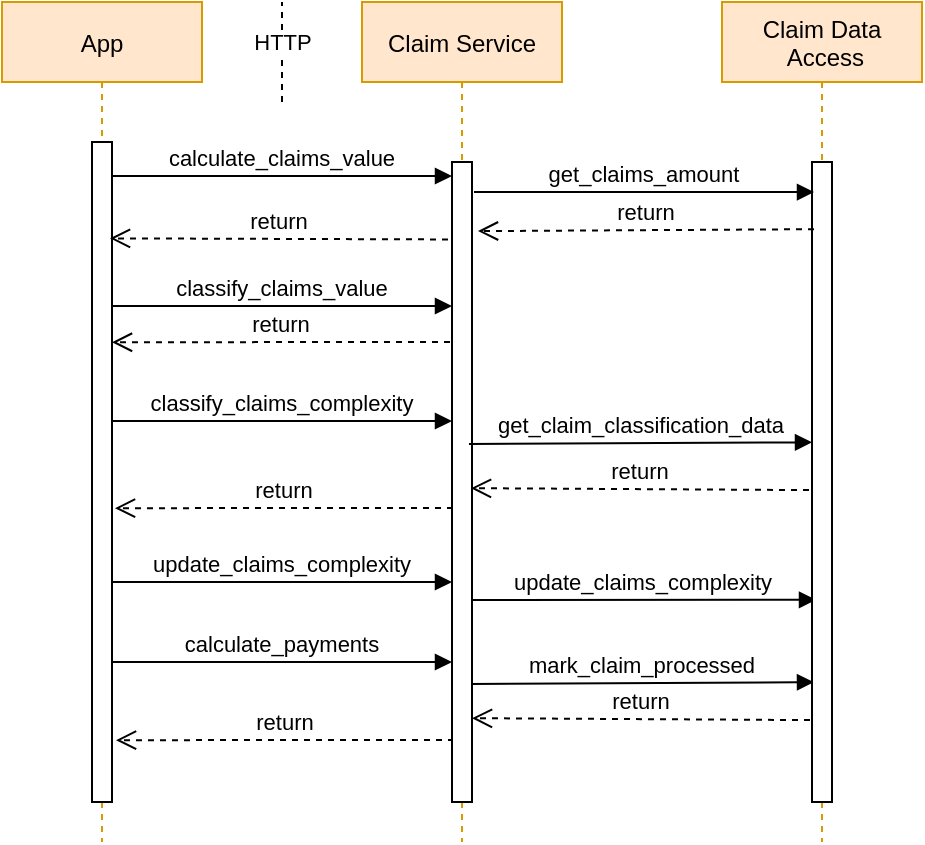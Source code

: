 <mxfile version="16.2.4" type="device"><diagram id="kgpKYQtTHZ0yAKxKKP6v" name="Page-1"><mxGraphModel dx="1038" dy="564" grid="1" gridSize="10" guides="1" tooltips="1" connect="1" arrows="1" fold="1" page="1" pageScale="1" pageWidth="850" pageHeight="1100" math="0" shadow="0"><root><mxCell id="0"/><mxCell id="1" parent="0"/><mxCell id="3nuBFxr9cyL0pnOWT2aG-1" value="App" style="shape=umlLifeline;perimeter=lifelinePerimeter;container=1;collapsible=0;recursiveResize=0;rounded=0;shadow=0;strokeWidth=1;fillColor=#ffe6cc;strokeColor=#d79b00;" parent="1" vertex="1"><mxGeometry x="120" y="80" width="100" height="420" as="geometry"/></mxCell><mxCell id="3nuBFxr9cyL0pnOWT2aG-2" value="" style="points=[];perimeter=orthogonalPerimeter;rounded=0;shadow=0;strokeWidth=1;" parent="3nuBFxr9cyL0pnOWT2aG-1" vertex="1"><mxGeometry x="45" y="70" width="10" height="330" as="geometry"/></mxCell><mxCell id="Dii6-qObTT60-UXcQ0nE-6" value="classify_claims_value" style="verticalAlign=bottom;endArrow=block;entryX=0;entryY=0;shadow=0;strokeWidth=1;" edge="1" parent="3nuBFxr9cyL0pnOWT2aG-1"><mxGeometry relative="1" as="geometry"><mxPoint x="55" y="152.0" as="sourcePoint"/><mxPoint x="225" y="152.0" as="targetPoint"/></mxGeometry></mxCell><mxCell id="Dii6-qObTT60-UXcQ0nE-14" value="update_claims_complexity" style="verticalAlign=bottom;endArrow=block;entryX=0;entryY=0;shadow=0;strokeWidth=1;" edge="1" parent="3nuBFxr9cyL0pnOWT2aG-1"><mxGeometry relative="1" as="geometry"><mxPoint x="55" y="290.0" as="sourcePoint"/><mxPoint x="225" y="290.0" as="targetPoint"/></mxGeometry></mxCell><mxCell id="Dii6-qObTT60-UXcQ0nE-15" value="update_claims_complexity" style="verticalAlign=bottom;endArrow=block;shadow=0;strokeWidth=1;exitX=0.9;exitY=0.119;exitDx=0;exitDy=0;exitPerimeter=0;entryX=0.2;entryY=0.684;entryDx=0;entryDy=0;entryPerimeter=0;" edge="1" parent="3nuBFxr9cyL0pnOWT2aG-1" target="Dii6-qObTT60-UXcQ0nE-2"><mxGeometry relative="1" as="geometry"><mxPoint x="234" y="299.04" as="sourcePoint"/><mxPoint x="406" y="298.08" as="targetPoint"/></mxGeometry></mxCell><mxCell id="Dii6-qObTT60-UXcQ0nE-16" value="calculate_payments" style="verticalAlign=bottom;endArrow=block;entryX=0;entryY=0;shadow=0;strokeWidth=1;" edge="1" parent="3nuBFxr9cyL0pnOWT2aG-1"><mxGeometry relative="1" as="geometry"><mxPoint x="55" y="330.0" as="sourcePoint"/><mxPoint x="225" y="330.0" as="targetPoint"/></mxGeometry></mxCell><mxCell id="Dii6-qObTT60-UXcQ0nE-17" value="mark_claim_processed" style="verticalAlign=bottom;endArrow=block;shadow=0;strokeWidth=1;exitX=0.9;exitY=0.119;exitDx=0;exitDy=0;exitPerimeter=0;entryX=0.1;entryY=0.113;entryDx=0;entryDy=0;entryPerimeter=0;" edge="1" parent="3nuBFxr9cyL0pnOWT2aG-1"><mxGeometry relative="1" as="geometry"><mxPoint x="234" y="341.04" as="sourcePoint"/><mxPoint x="406" y="340.08" as="targetPoint"/></mxGeometry></mxCell><mxCell id="Dii6-qObTT60-UXcQ0nE-18" value="return" style="verticalAlign=bottom;endArrow=open;dashed=1;endSize=8;exitX=-0.1;exitY=0.244;shadow=0;strokeWidth=1;exitDx=0;exitDy=0;exitPerimeter=0;entryX=1;entryY=0.238;entryDx=0;entryDy=0;entryPerimeter=0;" edge="1" parent="3nuBFxr9cyL0pnOWT2aG-1"><mxGeometry relative="1" as="geometry"><mxPoint x="235" y="358.08" as="targetPoint"/><mxPoint x="404" y="359.04" as="sourcePoint"/></mxGeometry></mxCell><mxCell id="Dii6-qObTT60-UXcQ0nE-19" value="return" style="verticalAlign=bottom;endArrow=open;dashed=1;endSize=8;shadow=0;strokeWidth=1;exitX=0.1;exitY=0.306;exitDx=0;exitDy=0;exitPerimeter=0;entryX=1.2;entryY=0.311;entryDx=0;entryDy=0;entryPerimeter=0;" edge="1" parent="3nuBFxr9cyL0pnOWT2aG-1"><mxGeometry relative="1" as="geometry"><mxPoint x="57" y="369.09" as="targetPoint"/><mxPoint x="226" y="368.96" as="sourcePoint"/></mxGeometry></mxCell><mxCell id="3nuBFxr9cyL0pnOWT2aG-5" value="&#xA;Claim Service&#xA;" style="shape=umlLifeline;perimeter=lifelinePerimeter;container=1;collapsible=0;recursiveResize=0;rounded=0;shadow=0;strokeWidth=1;fillColor=#ffe6cc;strokeColor=#d79b00;" parent="1" vertex="1"><mxGeometry x="300" y="80" width="100" height="420" as="geometry"/></mxCell><mxCell id="3nuBFxr9cyL0pnOWT2aG-6" value="" style="points=[];perimeter=orthogonalPerimeter;rounded=0;shadow=0;strokeWidth=1;" parent="3nuBFxr9cyL0pnOWT2aG-5" vertex="1"><mxGeometry x="45" y="80" width="10" height="320" as="geometry"/></mxCell><mxCell id="Dii6-qObTT60-UXcQ0nE-10" value="classify_claims_complexity" style="verticalAlign=bottom;endArrow=block;entryX=0;entryY=0;shadow=0;strokeWidth=1;" edge="1" parent="3nuBFxr9cyL0pnOWT2aG-5"><mxGeometry relative="1" as="geometry"><mxPoint x="-125" y="209.5" as="sourcePoint"/><mxPoint x="45" y="209.5" as="targetPoint"/></mxGeometry></mxCell><mxCell id="3nuBFxr9cyL0pnOWT2aG-8" value="calculate_claims_value" style="verticalAlign=bottom;endArrow=block;entryX=0;entryY=0;shadow=0;strokeWidth=1;" parent="1" edge="1"><mxGeometry relative="1" as="geometry"><mxPoint x="175" y="167.0" as="sourcePoint"/><mxPoint x="345" y="167.0" as="targetPoint"/></mxGeometry></mxCell><mxCell id="Dii6-qObTT60-UXcQ0nE-1" value="&#xA;&#xA;Claim Data&#xA; Access&#xA;&#xA;" style="shape=umlLifeline;perimeter=lifelinePerimeter;container=1;collapsible=0;recursiveResize=0;rounded=0;shadow=0;strokeWidth=1;fillColor=#ffe6cc;strokeColor=#d79b00;" vertex="1" parent="1"><mxGeometry x="480" y="80" width="100" height="420" as="geometry"/></mxCell><mxCell id="Dii6-qObTT60-UXcQ0nE-2" value="" style="points=[];perimeter=orthogonalPerimeter;rounded=0;shadow=0;strokeWidth=1;" vertex="1" parent="Dii6-qObTT60-UXcQ0nE-1"><mxGeometry x="45" y="80" width="10" height="320" as="geometry"/></mxCell><mxCell id="Dii6-qObTT60-UXcQ0nE-3" value="get_claims_amount" style="verticalAlign=bottom;endArrow=block;shadow=0;strokeWidth=1;entryX=0.1;entryY=0.047;entryDx=0;entryDy=0;entryPerimeter=0;exitX=1.1;exitY=0.047;exitDx=0;exitDy=0;exitPerimeter=0;" edge="1" parent="1" source="3nuBFxr9cyL0pnOWT2aG-6" target="Dii6-qObTT60-UXcQ0nE-2"><mxGeometry relative="1" as="geometry"><mxPoint x="370" y="178" as="sourcePoint"/><mxPoint x="480" y="179" as="targetPoint"/></mxGeometry></mxCell><mxCell id="Dii6-qObTT60-UXcQ0nE-4" value="return" style="verticalAlign=bottom;endArrow=open;dashed=1;endSize=8;exitX=0.1;exitY=0.105;shadow=0;strokeWidth=1;exitDx=0;exitDy=0;exitPerimeter=0;entryX=1.3;entryY=0.108;entryDx=0;entryDy=0;entryPerimeter=0;" edge="1" parent="1" source="Dii6-qObTT60-UXcQ0nE-2" target="3nuBFxr9cyL0pnOWT2aG-6"><mxGeometry relative="1" as="geometry"><mxPoint x="370" y="200" as="targetPoint"/><mxPoint x="520" y="200.0" as="sourcePoint"/></mxGeometry></mxCell><mxCell id="Dii6-qObTT60-UXcQ0nE-5" value="return" style="verticalAlign=bottom;endArrow=open;dashed=1;endSize=8;shadow=0;strokeWidth=1;exitX=-0.2;exitY=0.121;exitDx=0;exitDy=0;exitPerimeter=0;entryX=0.9;entryY=0.146;entryDx=0;entryDy=0;entryPerimeter=0;" edge="1" parent="1" source="3nuBFxr9cyL0pnOWT2aG-6" target="3nuBFxr9cyL0pnOWT2aG-2"><mxGeometry relative="1" as="geometry"><mxPoint x="190" y="210" as="targetPoint"/><mxPoint x="340" y="210" as="sourcePoint"/></mxGeometry></mxCell><mxCell id="Dii6-qObTT60-UXcQ0nE-11" value="get_claim_classification_data" style="verticalAlign=bottom;endArrow=block;shadow=0;strokeWidth=1;exitX=0.9;exitY=0.119;exitDx=0;exitDy=0;exitPerimeter=0;entryX=0;entryY=0.438;entryDx=0;entryDy=0;entryPerimeter=0;" edge="1" parent="1" target="Dii6-qObTT60-UXcQ0nE-2"><mxGeometry relative="1" as="geometry"><mxPoint x="353.5" y="300.96" as="sourcePoint"/><mxPoint x="525.5" y="300.0" as="targetPoint"/></mxGeometry></mxCell><mxCell id="Dii6-qObTT60-UXcQ0nE-12" value="return" style="verticalAlign=bottom;endArrow=open;dashed=1;endSize=8;exitX=-0.1;exitY=0.244;shadow=0;strokeWidth=1;exitDx=0;exitDy=0;exitPerimeter=0;entryX=1;entryY=0.238;entryDx=0;entryDy=0;entryPerimeter=0;" edge="1" parent="1"><mxGeometry relative="1" as="geometry"><mxPoint x="354.5" y="323.08" as="targetPoint"/><mxPoint x="523.5" y="324.04" as="sourcePoint"/></mxGeometry></mxCell><mxCell id="Dii6-qObTT60-UXcQ0nE-13" value="return" style="verticalAlign=bottom;endArrow=open;dashed=1;endSize=8;shadow=0;strokeWidth=1;exitX=0.1;exitY=0.306;exitDx=0;exitDy=0;exitPerimeter=0;entryX=1.2;entryY=0.311;entryDx=0;entryDy=0;entryPerimeter=0;" edge="1" parent="1"><mxGeometry relative="1" as="geometry"><mxPoint x="176.5" y="333.09" as="targetPoint"/><mxPoint x="345.5" y="332.96" as="sourcePoint"/></mxGeometry></mxCell><mxCell id="Dii6-qObTT60-UXcQ0nE-22" value="" style="endArrow=none;dashed=1;html=1;rounded=0;jumpSize=1;jumpStyle=none;" edge="1" parent="1"><mxGeometry width="50" height="50" relative="1" as="geometry"><mxPoint x="260" y="130" as="sourcePoint"/><mxPoint x="260" y="80" as="targetPoint"/></mxGeometry></mxCell><mxCell id="Dii6-qObTT60-UXcQ0nE-23" value="HTTP" style="edgeLabel;html=1;align=center;verticalAlign=middle;resizable=0;points=[];" vertex="1" connectable="0" parent="Dii6-qObTT60-UXcQ0nE-22"><mxGeometry x="0.877" y="-3" relative="1" as="geometry"><mxPoint x="-3" y="17" as="offset"/></mxGeometry></mxCell><mxCell id="Dii6-qObTT60-UXcQ0nE-9" value="return" style="verticalAlign=bottom;endArrow=open;dashed=1;endSize=8;shadow=0;strokeWidth=1;exitX=0.1;exitY=0.306;exitDx=0;exitDy=0;exitPerimeter=0;entryX=1.2;entryY=0.311;entryDx=0;entryDy=0;entryPerimeter=0;" edge="1" parent="1"><mxGeometry relative="1" as="geometry"><mxPoint x="175" y="250.13" as="targetPoint"/><mxPoint x="344" y="250.0" as="sourcePoint"/><Array as="points"><mxPoint x="268" y="250.04"/></Array></mxGeometry></mxCell></root></mxGraphModel></diagram></mxfile>